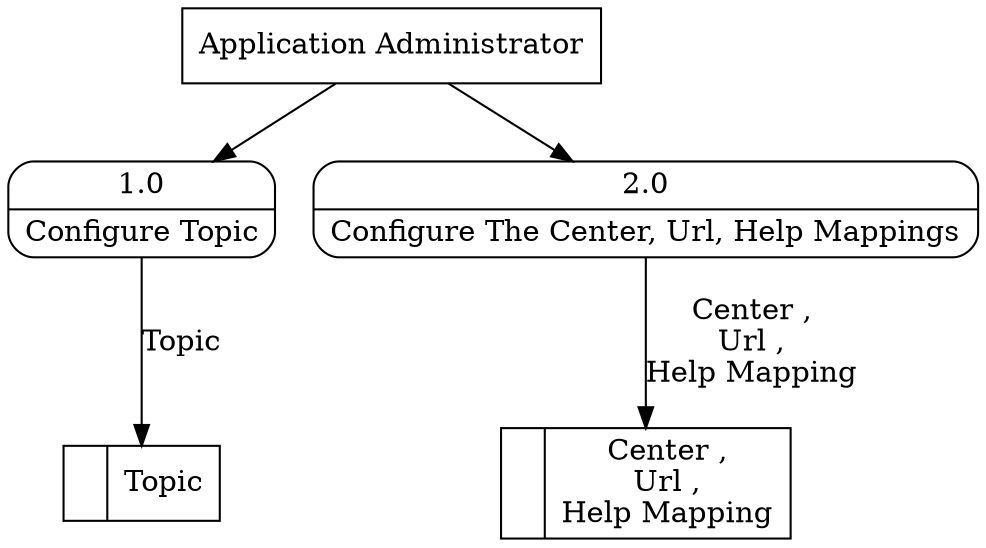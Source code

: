 digraph dfd2{ 
node[shape=record]
200 [label="<f0>  |<f1> Center ,\nUrl ,\nHelp Mapping " ];
201 [label="<f0>  |<f1> Topic " ];
202 [label="Application Administrator" shape=box];
203 [label="{<f0> 1.0|<f1> Configure Topic }" shape=Mrecord];
204 [label="{<f0> 2.0|<f1> Configure The Center, Url, Help Mappings }" shape=Mrecord];
202 -> 203
202 -> 204
203 -> 201 [label="Topic"]
204 -> 200 [label="Center ,\nUrl ,\nHelp Mapping"]
}